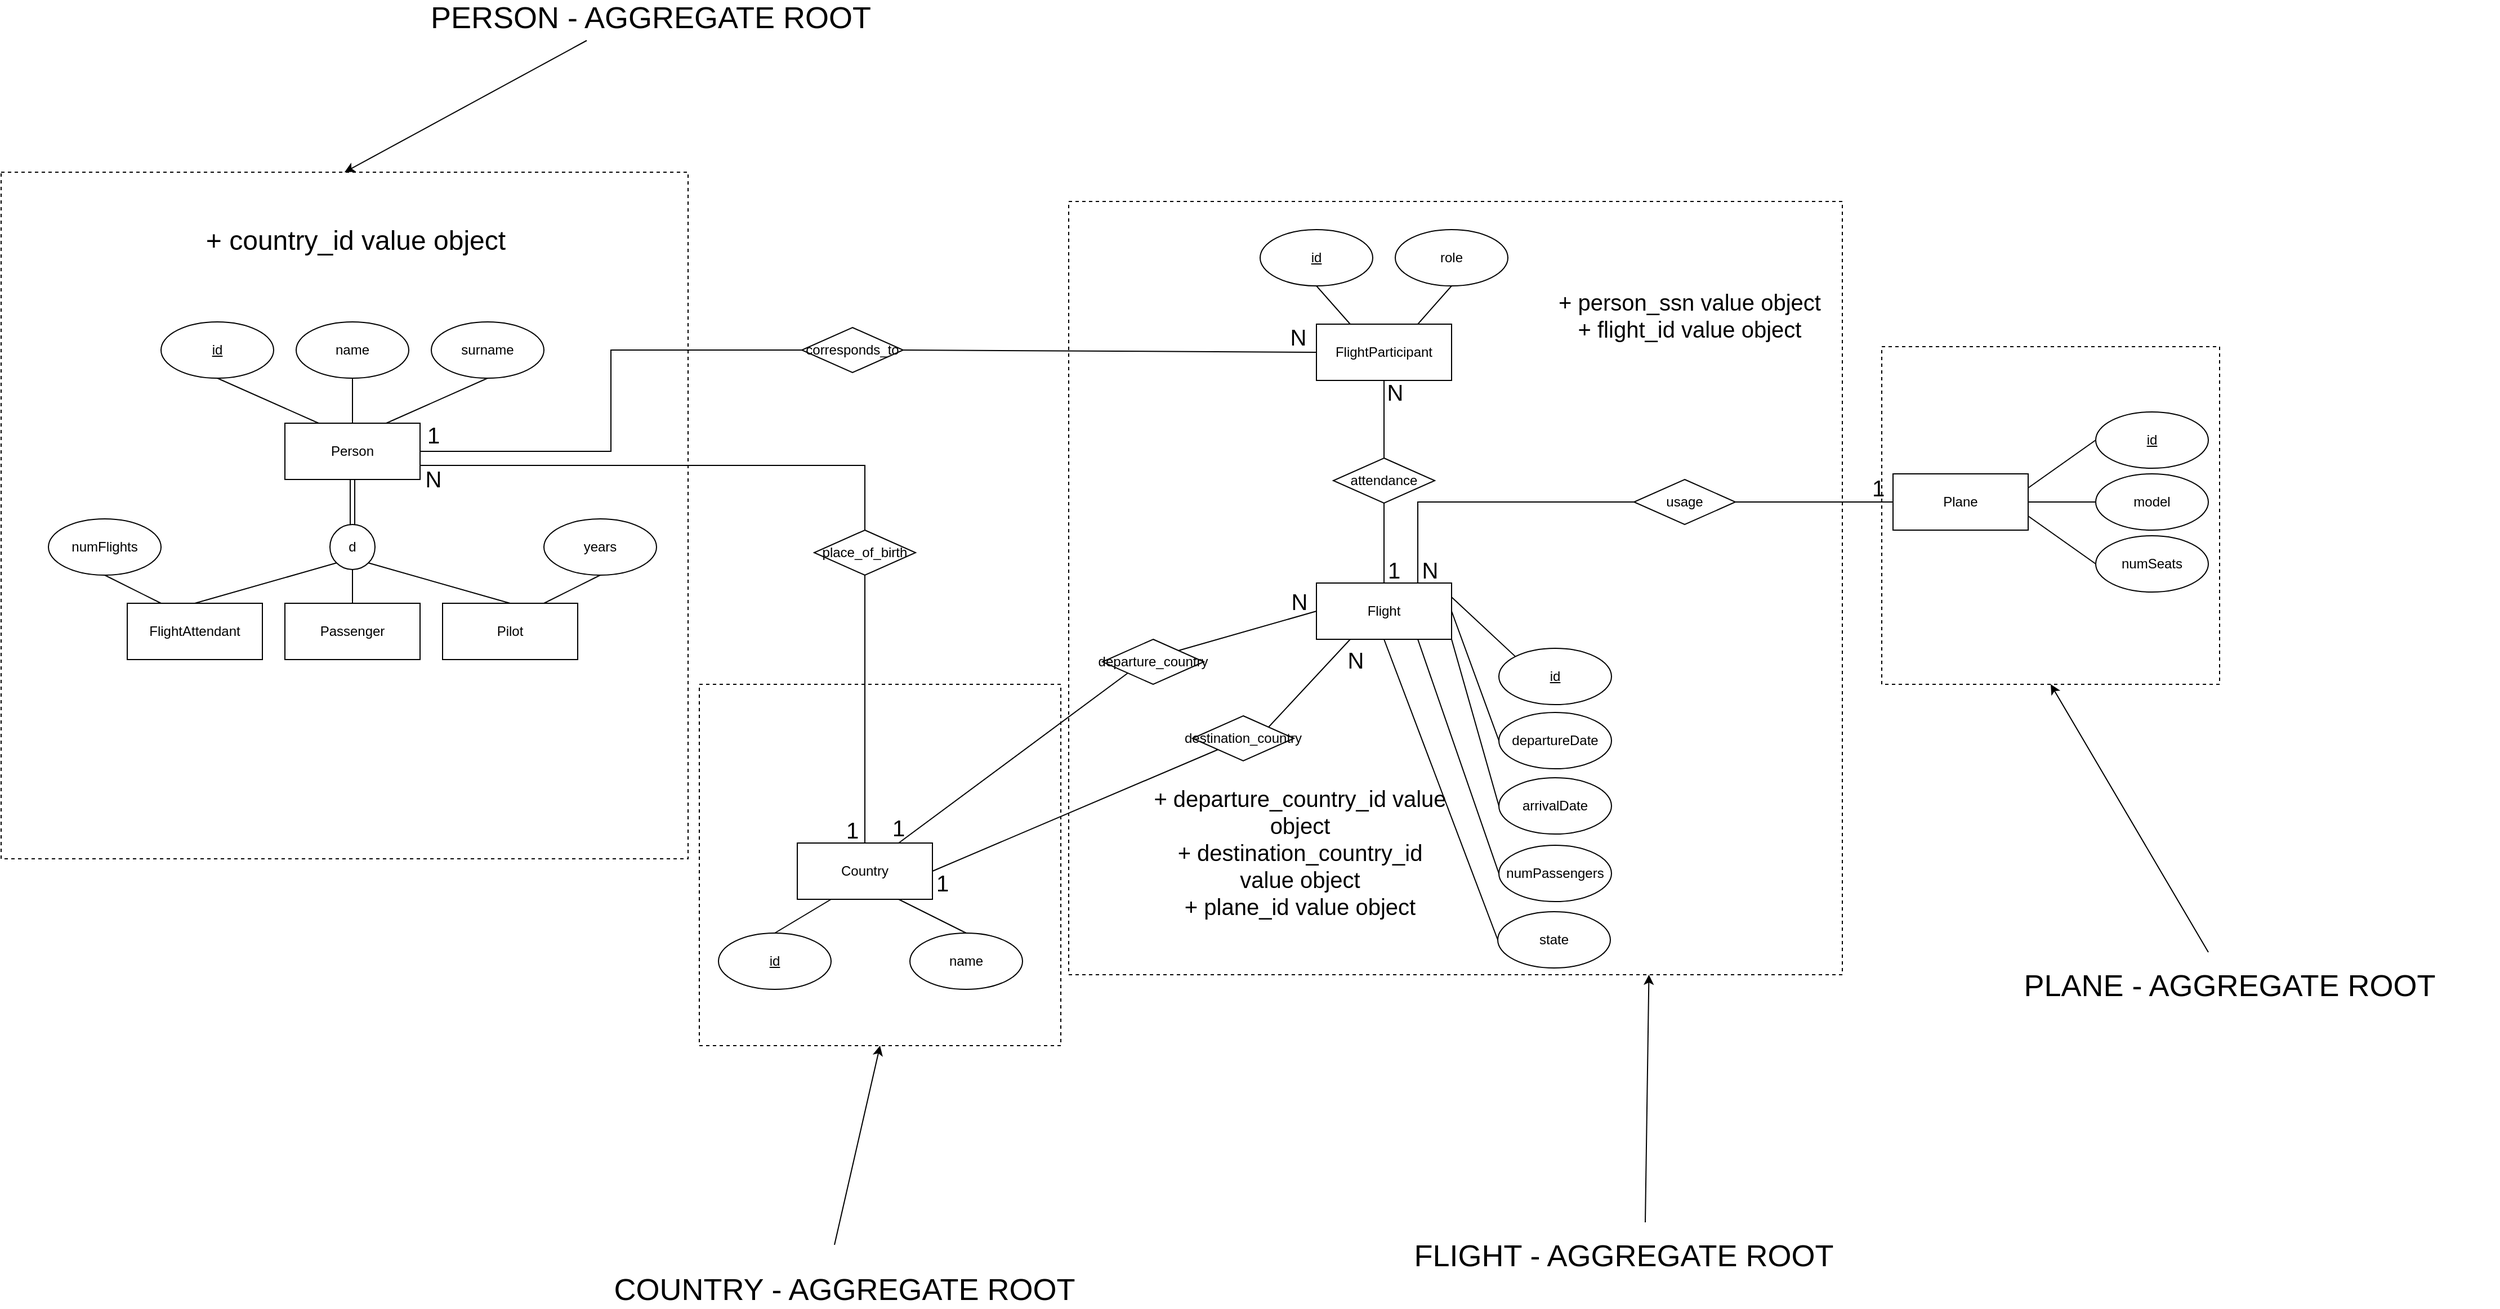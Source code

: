 <mxfile version="13.9.9" type="device"><diagram id="wUfFc4UJRMaEusCiPhcN" name="Page-1"><mxGraphModel dx="2031" dy="2274" grid="1" gridSize="10" guides="1" tooltips="1" connect="1" arrows="1" fold="1" page="1" pageScale="1" pageWidth="850" pageHeight="1100" math="0" shadow="0"><root><mxCell id="0"/><mxCell id="1" parent="0"/><mxCell id="pIIpkvQQ0CFNjco6esip-75" style="edgeStyle=none;rounded=0;orthogonalLoop=1;jettySize=auto;html=1;exitX=0.25;exitY=0;exitDx=0;exitDy=0;entryX=0.5;entryY=1;entryDx=0;entryDy=0;endArrow=none;endFill=0;" parent="1" source="pIIpkvQQ0CFNjco6esip-81" target="pIIpkvQQ0CFNjco6esip-82" edge="1"><mxGeometry relative="1" as="geometry"/></mxCell><mxCell id="pIIpkvQQ0CFNjco6esip-76" style="edgeStyle=none;rounded=0;orthogonalLoop=1;jettySize=auto;html=1;exitX=0.5;exitY=0;exitDx=0;exitDy=0;entryX=0.5;entryY=1;entryDx=0;entryDy=0;endArrow=none;endFill=0;" parent="1" source="pIIpkvQQ0CFNjco6esip-81" target="pIIpkvQQ0CFNjco6esip-83" edge="1"><mxGeometry relative="1" as="geometry"/></mxCell><mxCell id="pIIpkvQQ0CFNjco6esip-77" style="edgeStyle=none;rounded=0;orthogonalLoop=1;jettySize=auto;html=1;exitX=0.75;exitY=0;exitDx=0;exitDy=0;entryX=0.5;entryY=1;entryDx=0;entryDy=0;endArrow=none;endFill=0;" parent="1" source="pIIpkvQQ0CFNjco6esip-81" target="pIIpkvQQ0CFNjco6esip-84" edge="1"><mxGeometry relative="1" as="geometry"/></mxCell><mxCell id="pIIpkvQQ0CFNjco6esip-78" style="edgeStyle=none;rounded=0;orthogonalLoop=1;jettySize=auto;html=1;exitX=0.5;exitY=1;exitDx=0;exitDy=0;entryX=0.5;entryY=0;entryDx=0;entryDy=0;endArrow=none;endFill=0;shape=link;" parent="1" source="pIIpkvQQ0CFNjco6esip-81" target="pIIpkvQQ0CFNjco6esip-94" edge="1"><mxGeometry relative="1" as="geometry"/></mxCell><mxCell id="pIIpkvQQ0CFNjco6esip-79" style="edgeStyle=orthogonalEdgeStyle;rounded=0;orthogonalLoop=1;jettySize=auto;html=1;exitX=1;exitY=0.75;exitDx=0;exitDy=0;entryX=0.5;entryY=0;entryDx=0;entryDy=0;endArrow=none;endFill=0;fontSize=20;" parent="1" source="pIIpkvQQ0CFNjco6esip-81" target="pIIpkvQQ0CFNjco6esip-102" edge="1"><mxGeometry relative="1" as="geometry"/></mxCell><mxCell id="pIIpkvQQ0CFNjco6esip-80" style="edgeStyle=orthogonalEdgeStyle;rounded=0;orthogonalLoop=1;jettySize=auto;html=1;exitX=1;exitY=0.5;exitDx=0;exitDy=0;entryX=0;entryY=0.5;entryDx=0;entryDy=0;endArrow=none;endFill=0;fontSize=20;" parent="1" source="pIIpkvQQ0CFNjco6esip-81" target="pIIpkvQQ0CFNjco6esip-125" edge="1"><mxGeometry relative="1" as="geometry"/></mxCell><mxCell id="pIIpkvQQ0CFNjco6esip-81" value="Person" style="rounded=0;whiteSpace=wrap;html=1;" parent="1" vertex="1"><mxGeometry x="372" y="130" width="120" height="50" as="geometry"/></mxCell><mxCell id="pIIpkvQQ0CFNjco6esip-82" value="id" style="ellipse;whiteSpace=wrap;html=1;fontStyle=4" parent="1" vertex="1"><mxGeometry x="262" y="40" width="100" height="50" as="geometry"/></mxCell><mxCell id="pIIpkvQQ0CFNjco6esip-83" value="name" style="ellipse;whiteSpace=wrap;html=1;fontStyle=0" parent="1" vertex="1"><mxGeometry x="382" y="40" width="100" height="50" as="geometry"/></mxCell><mxCell id="pIIpkvQQ0CFNjco6esip-84" value="surname" style="ellipse;whiteSpace=wrap;html=1;fontStyle=0" parent="1" vertex="1"><mxGeometry x="502" y="40" width="100" height="50" as="geometry"/></mxCell><mxCell id="pIIpkvQQ0CFNjco6esip-85" style="edgeStyle=none;rounded=0;orthogonalLoop=1;jettySize=auto;html=1;exitX=0.5;exitY=0;exitDx=0;exitDy=0;entryX=0.5;entryY=1;entryDx=0;entryDy=0;endArrow=none;endFill=0;" parent="1" source="pIIpkvQQ0CFNjco6esip-86" target="pIIpkvQQ0CFNjco6esip-102" edge="1"><mxGeometry relative="1" as="geometry"/></mxCell><mxCell id="pIIpkvQQ0CFNjco6esip-86" value="Country" style="rounded=0;whiteSpace=wrap;html=1;" parent="1" vertex="1"><mxGeometry x="827" y="503" width="120" height="50" as="geometry"/></mxCell><mxCell id="pIIpkvQQ0CFNjco6esip-87" style="edgeStyle=none;rounded=0;orthogonalLoop=1;jettySize=auto;html=1;exitX=0.5;exitY=0;exitDx=0;exitDy=0;entryX=0.25;entryY=1;entryDx=0;entryDy=0;endArrow=none;endFill=0;" parent="1" source="pIIpkvQQ0CFNjco6esip-88" target="pIIpkvQQ0CFNjco6esip-86" edge="1"><mxGeometry relative="1" as="geometry"/></mxCell><mxCell id="pIIpkvQQ0CFNjco6esip-88" value="id" style="ellipse;whiteSpace=wrap;html=1;fontStyle=4" parent="1" vertex="1"><mxGeometry x="757" y="583" width="100" height="50" as="geometry"/></mxCell><mxCell id="pIIpkvQQ0CFNjco6esip-89" style="edgeStyle=none;rounded=0;orthogonalLoop=1;jettySize=auto;html=1;exitX=0.5;exitY=0;exitDx=0;exitDy=0;entryX=0.75;entryY=1;entryDx=0;entryDy=0;endArrow=none;endFill=0;" parent="1" source="pIIpkvQQ0CFNjco6esip-90" target="pIIpkvQQ0CFNjco6esip-86" edge="1"><mxGeometry relative="1" as="geometry"/></mxCell><mxCell id="pIIpkvQQ0CFNjco6esip-90" value="name" style="ellipse;whiteSpace=wrap;html=1;fontStyle=0" parent="1" vertex="1"><mxGeometry x="927" y="583" width="100" height="50" as="geometry"/></mxCell><mxCell id="pIIpkvQQ0CFNjco6esip-91" style="edgeStyle=none;rounded=0;orthogonalLoop=1;jettySize=auto;html=1;exitX=0;exitY=1;exitDx=0;exitDy=0;entryX=0.5;entryY=0;entryDx=0;entryDy=0;endArrow=none;endFill=0;" parent="1" source="pIIpkvQQ0CFNjco6esip-94" target="pIIpkvQQ0CFNjco6esip-96" edge="1"><mxGeometry relative="1" as="geometry"/></mxCell><mxCell id="pIIpkvQQ0CFNjco6esip-92" style="edgeStyle=none;rounded=0;orthogonalLoop=1;jettySize=auto;html=1;exitX=0.5;exitY=1;exitDx=0;exitDy=0;entryX=0.5;entryY=0;entryDx=0;entryDy=0;endArrow=none;endFill=0;" parent="1" source="pIIpkvQQ0CFNjco6esip-94" target="pIIpkvQQ0CFNjco6esip-97" edge="1"><mxGeometry relative="1" as="geometry"/></mxCell><mxCell id="pIIpkvQQ0CFNjco6esip-93" style="edgeStyle=none;rounded=0;orthogonalLoop=1;jettySize=auto;html=1;exitX=1;exitY=1;exitDx=0;exitDy=0;entryX=0.5;entryY=0;entryDx=0;entryDy=0;endArrow=none;endFill=0;" parent="1" source="pIIpkvQQ0CFNjco6esip-94" target="pIIpkvQQ0CFNjco6esip-99" edge="1"><mxGeometry relative="1" as="geometry"/></mxCell><mxCell id="pIIpkvQQ0CFNjco6esip-94" value="d" style="ellipse;whiteSpace=wrap;html=1;aspect=fixed;" parent="1" vertex="1"><mxGeometry x="412" y="220" width="40" height="40" as="geometry"/></mxCell><mxCell id="pIIpkvQQ0CFNjco6esip-95" style="edgeStyle=none;rounded=0;orthogonalLoop=1;jettySize=auto;html=1;exitX=0.25;exitY=0;exitDx=0;exitDy=0;entryX=0.5;entryY=1;entryDx=0;entryDy=0;endArrow=none;endFill=0;" parent="1" source="pIIpkvQQ0CFNjco6esip-96" target="pIIpkvQQ0CFNjco6esip-101" edge="1"><mxGeometry relative="1" as="geometry"/></mxCell><mxCell id="pIIpkvQQ0CFNjco6esip-96" value="FlightAttendant" style="rounded=0;whiteSpace=wrap;html=1;" parent="1" vertex="1"><mxGeometry x="232" y="290" width="120" height="50" as="geometry"/></mxCell><mxCell id="pIIpkvQQ0CFNjco6esip-97" value="Passenger" style="rounded=0;whiteSpace=wrap;html=1;" parent="1" vertex="1"><mxGeometry x="372" y="290" width="120" height="50" as="geometry"/></mxCell><mxCell id="pIIpkvQQ0CFNjco6esip-98" style="edgeStyle=none;rounded=0;orthogonalLoop=1;jettySize=auto;html=1;exitX=0.75;exitY=0;exitDx=0;exitDy=0;entryX=0.5;entryY=1;entryDx=0;entryDy=0;endArrow=none;endFill=0;" parent="1" source="pIIpkvQQ0CFNjco6esip-99" target="pIIpkvQQ0CFNjco6esip-100" edge="1"><mxGeometry relative="1" as="geometry"/></mxCell><mxCell id="pIIpkvQQ0CFNjco6esip-99" value="Pilot" style="rounded=0;whiteSpace=wrap;html=1;" parent="1" vertex="1"><mxGeometry x="512" y="290" width="120" height="50" as="geometry"/></mxCell><mxCell id="pIIpkvQQ0CFNjco6esip-100" value="years" style="ellipse;whiteSpace=wrap;html=1;fontStyle=0" parent="1" vertex="1"><mxGeometry x="602" y="215" width="100" height="50" as="geometry"/></mxCell><mxCell id="pIIpkvQQ0CFNjco6esip-101" value="numFlights" style="ellipse;whiteSpace=wrap;html=1;fontStyle=0" parent="1" vertex="1"><mxGeometry x="162" y="215" width="100" height="50" as="geometry"/></mxCell><mxCell id="pIIpkvQQ0CFNjco6esip-102" value="place_of_birth" style="rhombus;whiteSpace=wrap;html=1;" parent="1" vertex="1"><mxGeometry x="842" y="225" width="90" height="40" as="geometry"/></mxCell><mxCell id="pIIpkvQQ0CFNjco6esip-103" value="1" style="text;html=1;strokeColor=none;fillColor=none;align=center;verticalAlign=middle;whiteSpace=wrap;rounded=0;fontSize=20;" parent="1" vertex="1"><mxGeometry x="856" y="481" width="40" height="20" as="geometry"/></mxCell><mxCell id="pIIpkvQQ0CFNjco6esip-104" value="N" style="text;html=1;strokeColor=none;fillColor=none;align=center;verticalAlign=middle;whiteSpace=wrap;rounded=0;fontSize=20;" parent="1" vertex="1"><mxGeometry x="484" y="169" width="40" height="20" as="geometry"/></mxCell><mxCell id="pIIpkvQQ0CFNjco6esip-105" style="rounded=0;orthogonalLoop=1;jettySize=auto;html=1;exitX=0.25;exitY=0;exitDx=0;exitDy=0;entryX=0.5;entryY=1;entryDx=0;entryDy=0;endArrow=none;endFill=0;fontSize=20;" parent="1" source="pIIpkvQQ0CFNjco6esip-108" target="pIIpkvQQ0CFNjco6esip-122" edge="1"><mxGeometry relative="1" as="geometry"/></mxCell><mxCell id="pIIpkvQQ0CFNjco6esip-106" style="edgeStyle=none;rounded=0;orthogonalLoop=1;jettySize=auto;html=1;exitX=0.75;exitY=0;exitDx=0;exitDy=0;entryX=0.5;entryY=1;entryDx=0;entryDy=0;endArrow=none;endFill=0;fontSize=20;" parent="1" source="pIIpkvQQ0CFNjco6esip-108" target="pIIpkvQQ0CFNjco6esip-123" edge="1"><mxGeometry relative="1" as="geometry"/></mxCell><mxCell id="pIIpkvQQ0CFNjco6esip-107" style="edgeStyle=orthogonalEdgeStyle;rounded=0;orthogonalLoop=1;jettySize=auto;html=1;exitX=0.5;exitY=1;exitDx=0;exitDy=0;entryX=0.5;entryY=0;entryDx=0;entryDy=0;endArrow=none;endFill=0;fontSize=20;" parent="1" source="pIIpkvQQ0CFNjco6esip-108" target="pIIpkvQQ0CFNjco6esip-129" edge="1"><mxGeometry relative="1" as="geometry"/></mxCell><mxCell id="pIIpkvQQ0CFNjco6esip-108" value="FlightParticipant" style="rounded=0;whiteSpace=wrap;html=1;" parent="1" vertex="1"><mxGeometry x="1288" y="42" width="120" height="50" as="geometry"/></mxCell><mxCell id="pIIpkvQQ0CFNjco6esip-109" style="rounded=0;orthogonalLoop=1;jettySize=auto;html=1;exitX=0;exitY=0.5;exitDx=0;exitDy=0;entryX=1;entryY=0;entryDx=0;entryDy=0;endArrow=none;endFill=0;fontSize=20;" parent="1" source="pIIpkvQQ0CFNjco6esip-117" target="pIIpkvQQ0CFNjco6esip-133" edge="1"><mxGeometry relative="1" as="geometry"/></mxCell><mxCell id="pIIpkvQQ0CFNjco6esip-110" style="edgeStyle=none;rounded=0;orthogonalLoop=1;jettySize=auto;html=1;exitX=0.25;exitY=1;exitDx=0;exitDy=0;entryX=1;entryY=0;entryDx=0;entryDy=0;endArrow=none;endFill=0;fontSize=20;" parent="1" source="pIIpkvQQ0CFNjco6esip-117" target="pIIpkvQQ0CFNjco6esip-135" edge="1"><mxGeometry relative="1" as="geometry"/></mxCell><mxCell id="pIIpkvQQ0CFNjco6esip-111" style="edgeStyle=none;rounded=0;orthogonalLoop=1;jettySize=auto;html=1;exitX=1;exitY=0.25;exitDx=0;exitDy=0;entryX=0;entryY=0;entryDx=0;entryDy=0;endArrow=none;endFill=0;fontSize=20;" parent="1" source="pIIpkvQQ0CFNjco6esip-117" target="pIIpkvQQ0CFNjco6esip-140" edge="1"><mxGeometry relative="1" as="geometry"/></mxCell><mxCell id="pIIpkvQQ0CFNjco6esip-112" style="edgeStyle=none;rounded=0;orthogonalLoop=1;jettySize=auto;html=1;exitX=1;exitY=0.5;exitDx=0;exitDy=0;entryX=0;entryY=0.5;entryDx=0;entryDy=0;endArrow=none;endFill=0;fontSize=20;" parent="1" source="pIIpkvQQ0CFNjco6esip-117" target="pIIpkvQQ0CFNjco6esip-141" edge="1"><mxGeometry relative="1" as="geometry"/></mxCell><mxCell id="pIIpkvQQ0CFNjco6esip-113" style="edgeStyle=none;rounded=0;orthogonalLoop=1;jettySize=auto;html=1;exitX=1;exitY=1;exitDx=0;exitDy=0;entryX=0;entryY=0.5;entryDx=0;entryDy=0;endArrow=none;endFill=0;fontSize=20;" parent="1" source="pIIpkvQQ0CFNjco6esip-117" target="pIIpkvQQ0CFNjco6esip-142" edge="1"><mxGeometry relative="1" as="geometry"/></mxCell><mxCell id="pIIpkvQQ0CFNjco6esip-114" style="edgeStyle=none;rounded=0;orthogonalLoop=1;jettySize=auto;html=1;exitX=0.75;exitY=1;exitDx=0;exitDy=0;entryX=0;entryY=0.5;entryDx=0;entryDy=0;endArrow=none;endFill=0;fontSize=20;" parent="1" source="pIIpkvQQ0CFNjco6esip-117" target="pIIpkvQQ0CFNjco6esip-143" edge="1"><mxGeometry relative="1" as="geometry"/></mxCell><mxCell id="pIIpkvQQ0CFNjco6esip-115" style="edgeStyle=none;rounded=0;orthogonalLoop=1;jettySize=auto;html=1;exitX=0.5;exitY=1;exitDx=0;exitDy=0;entryX=0;entryY=0.5;entryDx=0;entryDy=0;endArrow=none;endFill=0;fontSize=20;" parent="1" source="pIIpkvQQ0CFNjco6esip-117" target="pIIpkvQQ0CFNjco6esip-144" edge="1"><mxGeometry relative="1" as="geometry"/></mxCell><mxCell id="pIIpkvQQ0CFNjco6esip-116" style="edgeStyle=orthogonalEdgeStyle;rounded=0;orthogonalLoop=1;jettySize=auto;html=1;exitX=0.75;exitY=0;exitDx=0;exitDy=0;entryX=0;entryY=0.5;entryDx=0;entryDy=0;endArrow=none;endFill=0;fontSize=20;" parent="1" source="pIIpkvQQ0CFNjco6esip-117" target="pIIpkvQQ0CFNjco6esip-146" edge="1"><mxGeometry relative="1" as="geometry"/></mxCell><mxCell id="pIIpkvQQ0CFNjco6esip-117" value="Flight" style="rounded=0;whiteSpace=wrap;html=1;" parent="1" vertex="1"><mxGeometry x="1288" y="272" width="120" height="50" as="geometry"/></mxCell><mxCell id="pIIpkvQQ0CFNjco6esip-118" style="rounded=0;orthogonalLoop=1;jettySize=auto;html=1;exitX=1;exitY=0.5;exitDx=0;exitDy=0;entryX=0;entryY=0.5;entryDx=0;entryDy=0;endArrow=none;endFill=0;fontSize=20;" parent="1" source="pIIpkvQQ0CFNjco6esip-121" target="pIIpkvQQ0CFNjco6esip-148" edge="1"><mxGeometry relative="1" as="geometry"/></mxCell><mxCell id="pIIpkvQQ0CFNjco6esip-119" style="edgeStyle=none;rounded=0;orthogonalLoop=1;jettySize=auto;html=1;exitX=1;exitY=0.25;exitDx=0;exitDy=0;entryX=0;entryY=0.5;entryDx=0;entryDy=0;endArrow=none;endFill=0;fontSize=20;" parent="1" source="pIIpkvQQ0CFNjco6esip-121" target="pIIpkvQQ0CFNjco6esip-147" edge="1"><mxGeometry relative="1" as="geometry"/></mxCell><mxCell id="pIIpkvQQ0CFNjco6esip-120" style="edgeStyle=none;rounded=0;orthogonalLoop=1;jettySize=auto;html=1;exitX=1;exitY=0.75;exitDx=0;exitDy=0;entryX=0;entryY=0.5;entryDx=0;entryDy=0;endArrow=none;endFill=0;fontSize=20;" parent="1" source="pIIpkvQQ0CFNjco6esip-121" target="pIIpkvQQ0CFNjco6esip-149" edge="1"><mxGeometry relative="1" as="geometry"/></mxCell><mxCell id="pIIpkvQQ0CFNjco6esip-121" value="Plane" style="rounded=0;whiteSpace=wrap;html=1;" parent="1" vertex="1"><mxGeometry x="1800" y="175" width="120" height="50" as="geometry"/></mxCell><mxCell id="pIIpkvQQ0CFNjco6esip-122" value="id" style="ellipse;whiteSpace=wrap;html=1;fontStyle=4" parent="1" vertex="1"><mxGeometry x="1238" y="-42" width="100" height="50" as="geometry"/></mxCell><mxCell id="pIIpkvQQ0CFNjco6esip-123" value="role" style="ellipse;whiteSpace=wrap;html=1;fontStyle=0" parent="1" vertex="1"><mxGeometry x="1358" y="-42" width="100" height="50" as="geometry"/></mxCell><mxCell id="pIIpkvQQ0CFNjco6esip-124" style="edgeStyle=none;rounded=0;orthogonalLoop=1;jettySize=auto;html=1;exitX=1;exitY=0.5;exitDx=0;exitDy=0;entryX=0;entryY=0.5;entryDx=0;entryDy=0;endArrow=none;endFill=0;fontSize=20;" parent="1" source="pIIpkvQQ0CFNjco6esip-125" target="pIIpkvQQ0CFNjco6esip-108" edge="1"><mxGeometry relative="1" as="geometry"/></mxCell><mxCell id="pIIpkvQQ0CFNjco6esip-125" value="corresponds_to" style="rhombus;whiteSpace=wrap;html=1;" parent="1" vertex="1"><mxGeometry x="831" y="45" width="90" height="40" as="geometry"/></mxCell><mxCell id="pIIpkvQQ0CFNjco6esip-126" value="1" style="text;html=1;strokeColor=none;fillColor=none;align=center;verticalAlign=middle;whiteSpace=wrap;rounded=0;fontSize=20;" parent="1" vertex="1"><mxGeometry x="484" y="130" width="40" height="20" as="geometry"/></mxCell><mxCell id="pIIpkvQQ0CFNjco6esip-127" value="N" style="text;html=1;strokeColor=none;fillColor=none;align=center;verticalAlign=middle;whiteSpace=wrap;rounded=0;fontSize=20;" parent="1" vertex="1"><mxGeometry x="1252" y="43" width="40" height="20" as="geometry"/></mxCell><mxCell id="pIIpkvQQ0CFNjco6esip-128" style="edgeStyle=orthogonalEdgeStyle;rounded=0;orthogonalLoop=1;jettySize=auto;html=1;exitX=0.5;exitY=1;exitDx=0;exitDy=0;entryX=0.5;entryY=0;entryDx=0;entryDy=0;endArrow=none;endFill=0;fontSize=20;" parent="1" source="pIIpkvQQ0CFNjco6esip-129" target="pIIpkvQQ0CFNjco6esip-117" edge="1"><mxGeometry relative="1" as="geometry"/></mxCell><mxCell id="pIIpkvQQ0CFNjco6esip-129" value="attendance" style="rhombus;whiteSpace=wrap;html=1;" parent="1" vertex="1"><mxGeometry x="1303" y="161" width="90" height="40" as="geometry"/></mxCell><mxCell id="pIIpkvQQ0CFNjco6esip-130" value="1" style="text;html=1;strokeColor=none;fillColor=none;align=center;verticalAlign=middle;whiteSpace=wrap;rounded=0;fontSize=20;" parent="1" vertex="1"><mxGeometry x="1337" y="250" width="40" height="20" as="geometry"/></mxCell><mxCell id="pIIpkvQQ0CFNjco6esip-131" value="N" style="text;html=1;strokeColor=none;fillColor=none;align=center;verticalAlign=middle;whiteSpace=wrap;rounded=0;fontSize=20;" parent="1" vertex="1"><mxGeometry x="1338" y="92" width="40" height="20" as="geometry"/></mxCell><mxCell id="pIIpkvQQ0CFNjco6esip-132" style="edgeStyle=none;rounded=0;orthogonalLoop=1;jettySize=auto;html=1;exitX=0;exitY=1;exitDx=0;exitDy=0;entryX=0.75;entryY=0;entryDx=0;entryDy=0;endArrow=none;endFill=0;fontSize=20;" parent="1" source="pIIpkvQQ0CFNjco6esip-133" target="pIIpkvQQ0CFNjco6esip-86" edge="1"><mxGeometry relative="1" as="geometry"/></mxCell><mxCell id="pIIpkvQQ0CFNjco6esip-133" value="departure_country" style="rhombus;whiteSpace=wrap;html=1;" parent="1" vertex="1"><mxGeometry x="1098" y="322" width="90" height="40" as="geometry"/></mxCell><mxCell id="pIIpkvQQ0CFNjco6esip-134" style="edgeStyle=none;rounded=0;orthogonalLoop=1;jettySize=auto;html=1;exitX=0;exitY=1;exitDx=0;exitDy=0;entryX=1;entryY=0.5;entryDx=0;entryDy=0;endArrow=none;endFill=0;fontSize=20;" parent="1" source="pIIpkvQQ0CFNjco6esip-135" target="pIIpkvQQ0CFNjco6esip-86" edge="1"><mxGeometry relative="1" as="geometry"/></mxCell><mxCell id="pIIpkvQQ0CFNjco6esip-135" value="destination_country" style="rhombus;whiteSpace=wrap;html=1;" parent="1" vertex="1"><mxGeometry x="1178" y="390" width="90" height="40" as="geometry"/></mxCell><mxCell id="pIIpkvQQ0CFNjco6esip-136" value="1" style="text;html=1;strokeColor=none;fillColor=none;align=center;verticalAlign=middle;whiteSpace=wrap;rounded=0;fontSize=20;" parent="1" vertex="1"><mxGeometry x="897" y="479" width="40" height="20" as="geometry"/></mxCell><mxCell id="pIIpkvQQ0CFNjco6esip-137" value="N" style="text;html=1;strokeColor=none;fillColor=none;align=center;verticalAlign=middle;whiteSpace=wrap;rounded=0;fontSize=20;" parent="1" vertex="1"><mxGeometry x="1253" y="278" width="40" height="20" as="geometry"/></mxCell><mxCell id="pIIpkvQQ0CFNjco6esip-138" value="N" style="text;html=1;strokeColor=none;fillColor=none;align=center;verticalAlign=middle;whiteSpace=wrap;rounded=0;fontSize=20;" parent="1" vertex="1"><mxGeometry x="1303" y="330" width="40" height="20" as="geometry"/></mxCell><mxCell id="pIIpkvQQ0CFNjco6esip-139" value="1" style="text;html=1;strokeColor=none;fillColor=none;align=center;verticalAlign=middle;whiteSpace=wrap;rounded=0;fontSize=20;" parent="1" vertex="1"><mxGeometry x="936" y="528" width="40" height="20" as="geometry"/></mxCell><mxCell id="pIIpkvQQ0CFNjco6esip-140" value="id" style="ellipse;whiteSpace=wrap;html=1;fontStyle=4" parent="1" vertex="1"><mxGeometry x="1450" y="330" width="100" height="50" as="geometry"/></mxCell><mxCell id="pIIpkvQQ0CFNjco6esip-141" value="departureDate" style="ellipse;whiteSpace=wrap;html=1;fontStyle=0" parent="1" vertex="1"><mxGeometry x="1450" y="387" width="100" height="50" as="geometry"/></mxCell><mxCell id="pIIpkvQQ0CFNjco6esip-142" value="arrivalDate" style="ellipse;whiteSpace=wrap;html=1;fontStyle=0" parent="1" vertex="1"><mxGeometry x="1450" y="445" width="100" height="50" as="geometry"/></mxCell><mxCell id="pIIpkvQQ0CFNjco6esip-143" value="numPassengers" style="ellipse;whiteSpace=wrap;html=1;fontStyle=0" parent="1" vertex="1"><mxGeometry x="1450" y="505" width="100" height="50" as="geometry"/></mxCell><mxCell id="pIIpkvQQ0CFNjco6esip-144" value="state" style="ellipse;whiteSpace=wrap;html=1;fontStyle=0" parent="1" vertex="1"><mxGeometry x="1449" y="564" width="100" height="50" as="geometry"/></mxCell><mxCell id="pIIpkvQQ0CFNjco6esip-145" style="edgeStyle=orthogonalEdgeStyle;rounded=0;orthogonalLoop=1;jettySize=auto;html=1;exitX=1;exitY=0.5;exitDx=0;exitDy=0;entryX=0;entryY=0.5;entryDx=0;entryDy=0;endArrow=none;endFill=0;fontSize=20;" parent="1" source="pIIpkvQQ0CFNjco6esip-146" target="pIIpkvQQ0CFNjco6esip-121" edge="1"><mxGeometry relative="1" as="geometry"/></mxCell><mxCell id="pIIpkvQQ0CFNjco6esip-146" value="usage" style="rhombus;whiteSpace=wrap;html=1;" parent="1" vertex="1"><mxGeometry x="1570" y="180" width="90" height="40" as="geometry"/></mxCell><mxCell id="pIIpkvQQ0CFNjco6esip-147" value="id" style="ellipse;whiteSpace=wrap;html=1;fontStyle=4" parent="1" vertex="1"><mxGeometry x="1980" y="120" width="100" height="50" as="geometry"/></mxCell><mxCell id="pIIpkvQQ0CFNjco6esip-148" value="model" style="ellipse;whiteSpace=wrap;html=1;fontStyle=0" parent="1" vertex="1"><mxGeometry x="1980" y="175" width="100" height="50" as="geometry"/></mxCell><mxCell id="pIIpkvQQ0CFNjco6esip-149" value="numSeats" style="ellipse;whiteSpace=wrap;html=1;fontStyle=0" parent="1" vertex="1"><mxGeometry x="1980" y="230" width="100" height="50" as="geometry"/></mxCell><mxCell id="pIIpkvQQ0CFNjco6esip-150" value="1" style="text;html=1;strokeColor=none;fillColor=none;align=center;verticalAlign=middle;whiteSpace=wrap;rounded=0;fontSize=20;" parent="1" vertex="1"><mxGeometry x="1767" y="177" width="40" height="20" as="geometry"/></mxCell><mxCell id="pIIpkvQQ0CFNjco6esip-151" value="N" style="text;html=1;strokeColor=none;fillColor=none;align=center;verticalAlign=middle;whiteSpace=wrap;rounded=0;fontSize=20;" parent="1" vertex="1"><mxGeometry x="1369" y="250" width="40" height="20" as="geometry"/></mxCell><mxCell id="pIIpkvQQ0CFNjco6esip-152" value="" style="whiteSpace=wrap;html=1;aspect=fixed;dashed=1;fillColor=none;" parent="1" vertex="1"><mxGeometry x="120" y="-93" width="610" height="610" as="geometry"/></mxCell><mxCell id="pIIpkvQQ0CFNjco6esip-153" value="" style="whiteSpace=wrap;html=1;aspect=fixed;dashed=1;fillColor=none;" parent="1" vertex="1"><mxGeometry x="740" y="362" width="321" height="321" as="geometry"/></mxCell><mxCell id="pIIpkvQQ0CFNjco6esip-155" value="" style="whiteSpace=wrap;html=1;aspect=fixed;dashed=1;fillColor=none;" parent="1" vertex="1"><mxGeometry x="1068" y="-67" width="687" height="687" as="geometry"/></mxCell><mxCell id="pIIpkvQQ0CFNjco6esip-156" value="" style="whiteSpace=wrap;html=1;aspect=fixed;dashed=1;fillColor=none;" parent="1" vertex="1"><mxGeometry x="1790" y="62" width="300" height="300" as="geometry"/></mxCell><mxCell id="pIIpkvQQ0CFNjco6esip-157" value="" style="endArrow=classic;html=1;entryX=0.5;entryY=0;entryDx=0;entryDy=0;" parent="1" target="pIIpkvQQ0CFNjco6esip-152" edge="1"><mxGeometry width="50" height="50" relative="1" as="geometry"><mxPoint x="640" y="-210" as="sourcePoint"/><mxPoint x="780" y="-110" as="targetPoint"/></mxGeometry></mxCell><mxCell id="pIIpkvQQ0CFNjco6esip-160" value="PERSON - AGGREGATE ROOT" style="text;html=1;strokeColor=none;fillColor=none;align=center;verticalAlign=middle;whiteSpace=wrap;rounded=0;dashed=1;strokeWidth=1;fontSize=27;" parent="1" vertex="1"><mxGeometry x="458" y="-240" width="478" height="20" as="geometry"/></mxCell><mxCell id="pIIpkvQQ0CFNjco6esip-161" value="" style="endArrow=classic;html=1;entryX=0.5;entryY=1;entryDx=0;entryDy=0;" parent="1" target="pIIpkvQQ0CFNjco6esip-153" edge="1"><mxGeometry width="50" height="50" relative="1" as="geometry"><mxPoint x="860" y="860" as="sourcePoint"/><mxPoint x="842" y="860" as="targetPoint"/></mxGeometry></mxCell><mxCell id="pIIpkvQQ0CFNjco6esip-162" value="COUNTRY - AGGREGATE ROOT" style="text;html=1;strokeColor=none;fillColor=none;align=center;verticalAlign=middle;whiteSpace=wrap;rounded=0;dashed=1;strokeWidth=1;fontSize=27;" parent="1" vertex="1"><mxGeometry x="630" y="890" width="478" height="20" as="geometry"/></mxCell><mxCell id="pIIpkvQQ0CFNjco6esip-164" value="" style="endArrow=classic;html=1;entryX=0.75;entryY=1;entryDx=0;entryDy=0;" parent="1" target="pIIpkvQQ0CFNjco6esip-155" edge="1"><mxGeometry width="50" height="50" relative="1" as="geometry"><mxPoint x="1580" y="840" as="sourcePoint"/><mxPoint x="917.5" y="693" as="targetPoint"/></mxGeometry></mxCell><mxCell id="pIIpkvQQ0CFNjco6esip-166" value="FLIGHT - AGGREGATE ROOT" style="text;html=1;strokeColor=none;fillColor=none;align=center;verticalAlign=middle;whiteSpace=wrap;rounded=0;dashed=1;strokeWidth=1;fontSize=27;" parent="1" vertex="1"><mxGeometry x="1322" y="860" width="478" height="20" as="geometry"/></mxCell><mxCell id="pIIpkvQQ0CFNjco6esip-168" value="" style="endArrow=classic;html=1;entryX=0.5;entryY=1;entryDx=0;entryDy=0;" parent="1" target="pIIpkvQQ0CFNjco6esip-156" edge="1"><mxGeometry width="50" height="50" relative="1" as="geometry"><mxPoint x="2080" y="600" as="sourcePoint"/><mxPoint x="1613.25" y="640" as="targetPoint"/></mxGeometry></mxCell><mxCell id="pIIpkvQQ0CFNjco6esip-169" value="PLANE - AGGREGATE ROOT" style="text;html=1;strokeColor=none;fillColor=none;align=center;verticalAlign=middle;whiteSpace=wrap;rounded=0;dashed=1;strokeWidth=1;fontSize=27;" parent="1" vertex="1"><mxGeometry x="1860" y="620" width="478" height="20" as="geometry"/></mxCell><mxCell id="7vhu9gQHz1RBSE03f3sb-1" value="+ country_id value object" style="text;html=1;strokeColor=none;fillColor=none;align=center;verticalAlign=middle;whiteSpace=wrap;rounded=0;fontSize=24;" parent="1" vertex="1"><mxGeometry x="216" y="-42" width="438" height="20" as="geometry"/></mxCell><mxCell id="7vhu9gQHz1RBSE03f3sb-5" value="+ departure_country_id value object&lt;br&gt;+ destination_country_id value object&lt;br&gt;+ plane_id value object" style="text;html=1;strokeColor=none;fillColor=none;align=center;verticalAlign=middle;whiteSpace=wrap;rounded=0;fontSize=20;" parent="1" vertex="1"><mxGeometry x="1137.5" y="420" width="271" height="182" as="geometry"/></mxCell><mxCell id="7vhu9gQHz1RBSE03f3sb-6" value="+ person_ssn value object&lt;br&gt;+ flight_id value object" style="text;html=1;strokeColor=none;fillColor=none;align=center;verticalAlign=middle;whiteSpace=wrap;rounded=0;fontSize=20;" parent="1" vertex="1"><mxGeometry x="1484" y="-17" width="271" height="102" as="geometry"/></mxCell></root></mxGraphModel></diagram></mxfile>